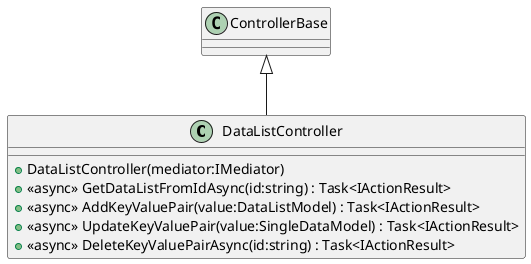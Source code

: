 @startuml
class DataListController {
    + DataListController(mediator:IMediator)
    + <<async>> GetDataListFromIdAsync(id:string) : Task<IActionResult>
    + <<async>> AddKeyValuePair(value:DataListModel) : Task<IActionResult>
    + <<async>> UpdateKeyValuePair(value:SingleDataModel) : Task<IActionResult>
    + <<async>> DeleteKeyValuePairAsync(id:string) : Task<IActionResult>
}
ControllerBase <|-- DataListController
@enduml
